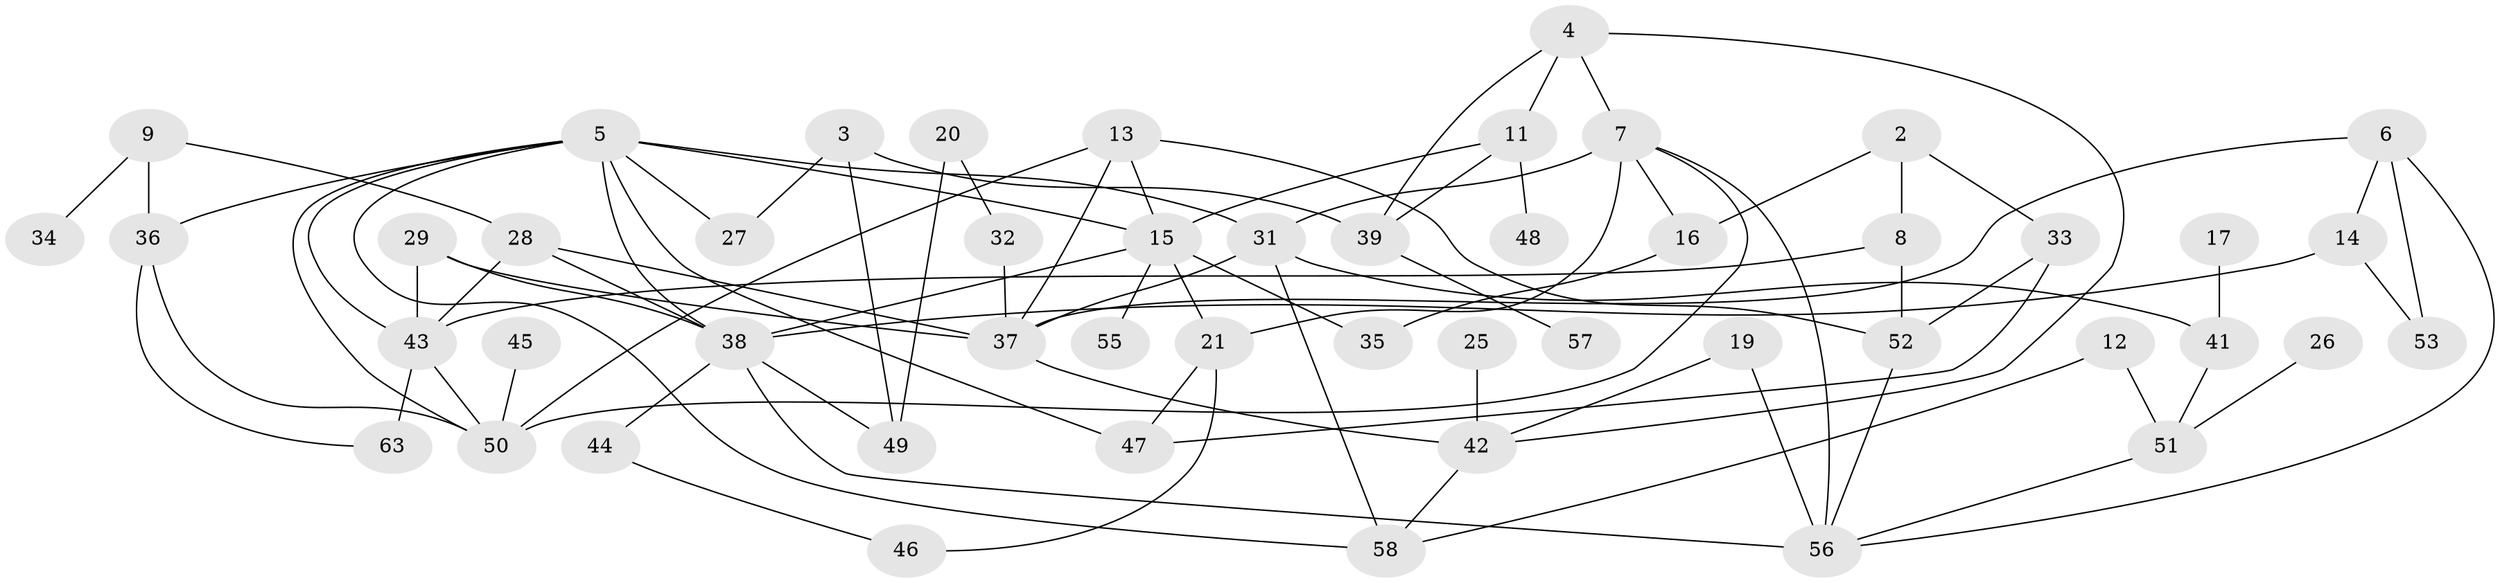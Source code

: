// original degree distribution, {1: 0.2755905511811024, 4: 0.14960629921259844, 3: 0.14173228346456693, 2: 0.25196850393700787, 0: 0.07874015748031496, 5: 0.07086614173228346, 8: 0.007874015748031496, 7: 0.015748031496062992, 6: 0.007874015748031496}
// Generated by graph-tools (version 1.1) at 2025/33/03/09/25 02:33:53]
// undirected, 50 vertices, 85 edges
graph export_dot {
graph [start="1"]
  node [color=gray90,style=filled];
  2;
  3;
  4;
  5;
  6;
  7;
  8;
  9;
  11;
  12;
  13;
  14;
  15;
  16;
  17;
  19;
  20;
  21;
  25;
  26;
  27;
  28;
  29;
  31;
  32;
  33;
  34;
  35;
  36;
  37;
  38;
  39;
  41;
  42;
  43;
  44;
  45;
  46;
  47;
  48;
  49;
  50;
  51;
  52;
  53;
  55;
  56;
  57;
  58;
  63;
  2 -- 8 [weight=1.0];
  2 -- 16 [weight=1.0];
  2 -- 33 [weight=1.0];
  3 -- 27 [weight=1.0];
  3 -- 39 [weight=1.0];
  3 -- 49 [weight=1.0];
  4 -- 7 [weight=1.0];
  4 -- 11 [weight=1.0];
  4 -- 39 [weight=1.0];
  4 -- 42 [weight=1.0];
  5 -- 15 [weight=1.0];
  5 -- 27 [weight=1.0];
  5 -- 31 [weight=1.0];
  5 -- 36 [weight=1.0];
  5 -- 38 [weight=1.0];
  5 -- 43 [weight=1.0];
  5 -- 47 [weight=1.0];
  5 -- 50 [weight=1.0];
  5 -- 58 [weight=1.0];
  6 -- 14 [weight=1.0];
  6 -- 37 [weight=1.0];
  6 -- 53 [weight=1.0];
  6 -- 56 [weight=1.0];
  7 -- 16 [weight=1.0];
  7 -- 21 [weight=1.0];
  7 -- 31 [weight=2.0];
  7 -- 50 [weight=1.0];
  7 -- 56 [weight=1.0];
  8 -- 43 [weight=3.0];
  8 -- 52 [weight=1.0];
  9 -- 28 [weight=1.0];
  9 -- 34 [weight=1.0];
  9 -- 36 [weight=1.0];
  11 -- 15 [weight=1.0];
  11 -- 39 [weight=1.0];
  11 -- 48 [weight=2.0];
  12 -- 51 [weight=1.0];
  12 -- 58 [weight=1.0];
  13 -- 15 [weight=1.0];
  13 -- 37 [weight=1.0];
  13 -- 50 [weight=1.0];
  13 -- 52 [weight=1.0];
  14 -- 38 [weight=1.0];
  14 -- 53 [weight=1.0];
  15 -- 21 [weight=1.0];
  15 -- 35 [weight=1.0];
  15 -- 38 [weight=1.0];
  15 -- 55 [weight=1.0];
  16 -- 35 [weight=1.0];
  17 -- 41 [weight=1.0];
  19 -- 42 [weight=1.0];
  19 -- 56 [weight=1.0];
  20 -- 32 [weight=1.0];
  20 -- 49 [weight=2.0];
  21 -- 46 [weight=1.0];
  21 -- 47 [weight=1.0];
  25 -- 42 [weight=1.0];
  26 -- 51 [weight=1.0];
  28 -- 37 [weight=1.0];
  28 -- 38 [weight=1.0];
  28 -- 43 [weight=1.0];
  29 -- 37 [weight=1.0];
  29 -- 38 [weight=1.0];
  29 -- 43 [weight=1.0];
  31 -- 37 [weight=1.0];
  31 -- 41 [weight=1.0];
  31 -- 58 [weight=1.0];
  32 -- 37 [weight=1.0];
  33 -- 47 [weight=1.0];
  33 -- 52 [weight=1.0];
  36 -- 50 [weight=1.0];
  36 -- 63 [weight=1.0];
  37 -- 42 [weight=1.0];
  38 -- 44 [weight=1.0];
  38 -- 49 [weight=1.0];
  38 -- 56 [weight=2.0];
  39 -- 57 [weight=1.0];
  41 -- 51 [weight=1.0];
  42 -- 58 [weight=1.0];
  43 -- 50 [weight=1.0];
  43 -- 63 [weight=2.0];
  44 -- 46 [weight=1.0];
  45 -- 50 [weight=1.0];
  51 -- 56 [weight=1.0];
  52 -- 56 [weight=1.0];
}
